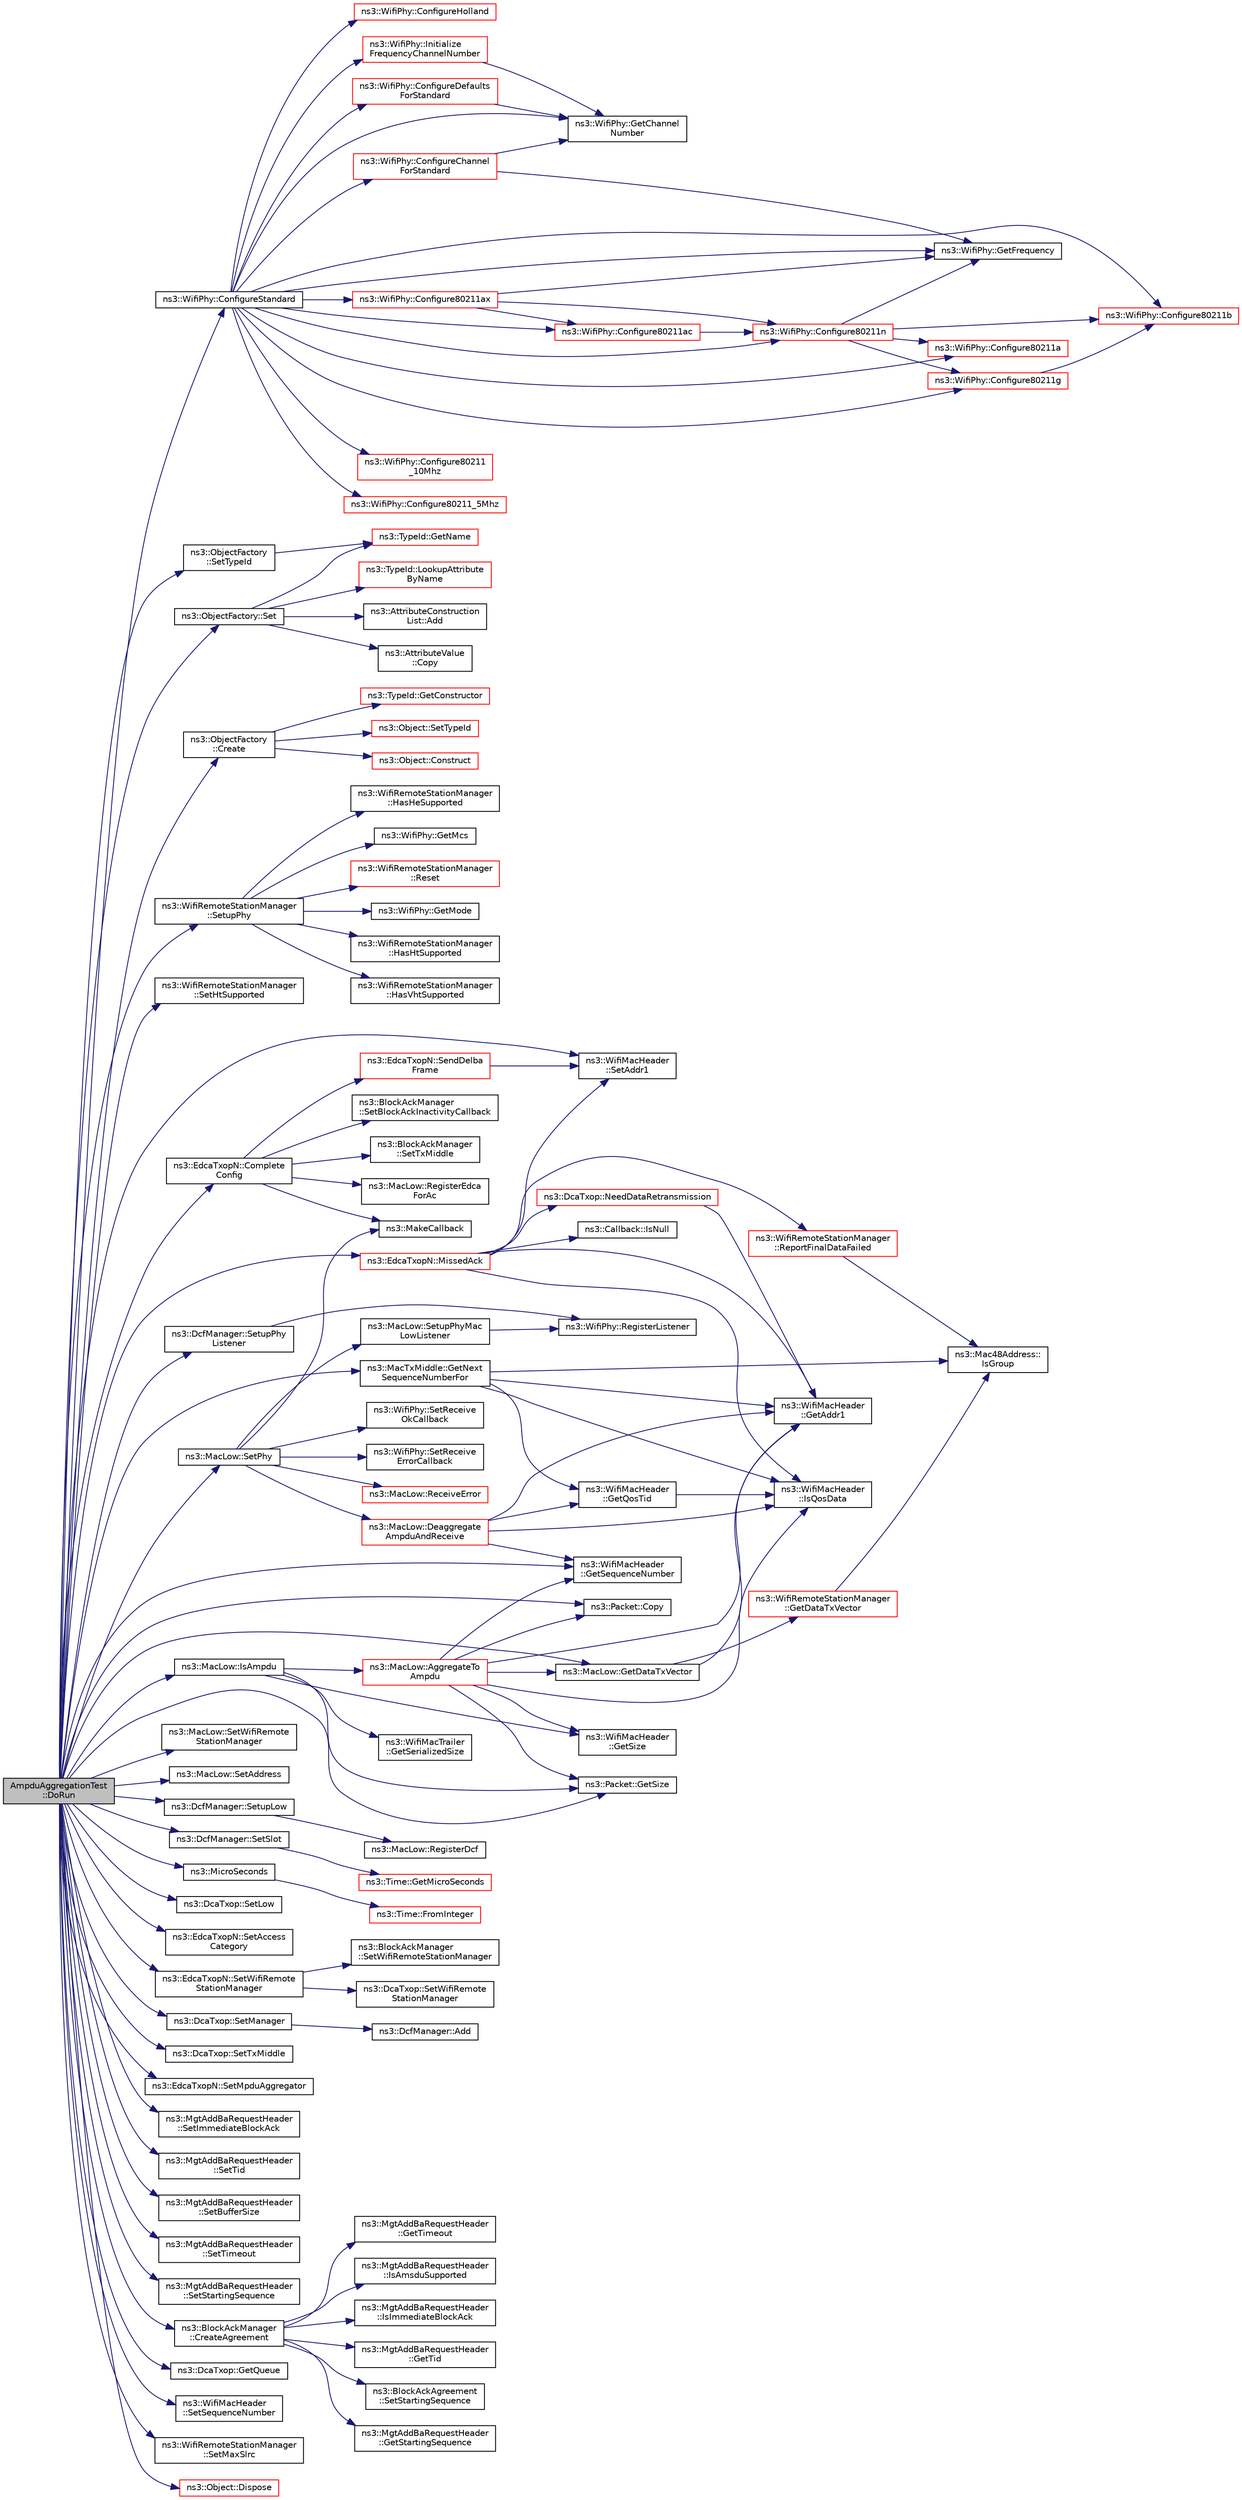 digraph "AmpduAggregationTest::DoRun"
{
  edge [fontname="Helvetica",fontsize="10",labelfontname="Helvetica",labelfontsize="10"];
  node [fontname="Helvetica",fontsize="10",shape=record];
  rankdir="LR";
  Node1 [label="AmpduAggregationTest\l::DoRun",height=0.2,width=0.4,color="black", fillcolor="grey75", style="filled", fontcolor="black"];
  Node1 -> Node2 [color="midnightblue",fontsize="10",style="solid"];
  Node2 [label="ns3::WifiPhy::ConfigureStandard",height=0.2,width=0.4,color="black", fillcolor="white", style="filled",URL="$d6/d5a/classns3_1_1WifiPhy.html#aeafbea9bd8c1ae20f85584f55d868d23"];
  Node2 -> Node3 [color="midnightblue",fontsize="10",style="solid"];
  Node3 [label="ns3::WifiPhy::Initialize\lFrequencyChannelNumber",height=0.2,width=0.4,color="red", fillcolor="white", style="filled",URL="$d6/d5a/classns3_1_1WifiPhy.html#a6f926737f6ba77c4b619734f396ed3ed",tooltip="post-construction setting of frequency and/or channel number "];
  Node3 -> Node4 [color="midnightblue",fontsize="10",style="solid"];
  Node4 [label="ns3::WifiPhy::GetChannel\lNumber",height=0.2,width=0.4,color="black", fillcolor="white", style="filled",URL="$d6/d5a/classns3_1_1WifiPhy.html#a5cf0ccf06109ace61db51c83e91b7e8d"];
  Node2 -> Node5 [color="midnightblue",fontsize="10",style="solid"];
  Node5 [label="ns3::WifiPhy::GetFrequency",height=0.2,width=0.4,color="black", fillcolor="white", style="filled",URL="$d6/d5a/classns3_1_1WifiPhy.html#ad2508d94faf22d690d6b8b4367934fd1"];
  Node2 -> Node4 [color="midnightblue",fontsize="10",style="solid"];
  Node2 -> Node6 [color="midnightblue",fontsize="10",style="solid"];
  Node6 [label="ns3::WifiPhy::ConfigureDefaults\lForStandard",height=0.2,width=0.4,color="red", fillcolor="white", style="filled",URL="$d6/d5a/classns3_1_1WifiPhy.html#ae5a54012ac4703d86299312251c41114"];
  Node6 -> Node4 [color="midnightblue",fontsize="10",style="solid"];
  Node2 -> Node7 [color="midnightblue",fontsize="10",style="solid"];
  Node7 [label="ns3::WifiPhy::ConfigureChannel\lForStandard",height=0.2,width=0.4,color="red", fillcolor="white", style="filled",URL="$d6/d5a/classns3_1_1WifiPhy.html#aed528417ac25eecc7ecf44079d162847"];
  Node7 -> Node5 [color="midnightblue",fontsize="10",style="solid"];
  Node7 -> Node4 [color="midnightblue",fontsize="10",style="solid"];
  Node2 -> Node8 [color="midnightblue",fontsize="10",style="solid"];
  Node8 [label="ns3::WifiPhy::Configure80211a",height=0.2,width=0.4,color="red", fillcolor="white", style="filled",URL="$d6/d5a/classns3_1_1WifiPhy.html#a3f4c48226fee10de85a17e6ce62af0f3"];
  Node2 -> Node9 [color="midnightblue",fontsize="10",style="solid"];
  Node9 [label="ns3::WifiPhy::Configure80211b",height=0.2,width=0.4,color="red", fillcolor="white", style="filled",URL="$d6/d5a/classns3_1_1WifiPhy.html#a6d06ede65c6956ad9c414a00587279d7"];
  Node2 -> Node10 [color="midnightblue",fontsize="10",style="solid"];
  Node10 [label="ns3::WifiPhy::Configure80211g",height=0.2,width=0.4,color="red", fillcolor="white", style="filled",URL="$d6/d5a/classns3_1_1WifiPhy.html#a71286ced86fbd1b11c4b68e053b3e8d0"];
  Node10 -> Node9 [color="midnightblue",fontsize="10",style="solid"];
  Node2 -> Node11 [color="midnightblue",fontsize="10",style="solid"];
  Node11 [label="ns3::WifiPhy::Configure80211\l_10Mhz",height=0.2,width=0.4,color="red", fillcolor="white", style="filled",URL="$d6/d5a/classns3_1_1WifiPhy.html#a42b42da70fb83cc0136c78658698c620"];
  Node2 -> Node12 [color="midnightblue",fontsize="10",style="solid"];
  Node12 [label="ns3::WifiPhy::Configure80211_5Mhz",height=0.2,width=0.4,color="red", fillcolor="white", style="filled",URL="$d6/d5a/classns3_1_1WifiPhy.html#a7f3076e93e88d1c884dde3e390fa9756"];
  Node2 -> Node13 [color="midnightblue",fontsize="10",style="solid"];
  Node13 [label="ns3::WifiPhy::ConfigureHolland",height=0.2,width=0.4,color="red", fillcolor="white", style="filled",URL="$d6/d5a/classns3_1_1WifiPhy.html#aba0f3d79d7fe9be1485a3d87a8923cdd"];
  Node2 -> Node14 [color="midnightblue",fontsize="10",style="solid"];
  Node14 [label="ns3::WifiPhy::Configure80211n",height=0.2,width=0.4,color="red", fillcolor="white", style="filled",URL="$d6/d5a/classns3_1_1WifiPhy.html#ac4cf51f397334a060632d690675446e6"];
  Node14 -> Node5 [color="midnightblue",fontsize="10",style="solid"];
  Node14 -> Node9 [color="midnightblue",fontsize="10",style="solid"];
  Node14 -> Node10 [color="midnightblue",fontsize="10",style="solid"];
  Node14 -> Node8 [color="midnightblue",fontsize="10",style="solid"];
  Node2 -> Node15 [color="midnightblue",fontsize="10",style="solid"];
  Node15 [label="ns3::WifiPhy::Configure80211ac",height=0.2,width=0.4,color="red", fillcolor="white", style="filled",URL="$d6/d5a/classns3_1_1WifiPhy.html#a9023b105175409e6dde1281cc6584cf3"];
  Node15 -> Node14 [color="midnightblue",fontsize="10",style="solid"];
  Node2 -> Node16 [color="midnightblue",fontsize="10",style="solid"];
  Node16 [label="ns3::WifiPhy::Configure80211ax",height=0.2,width=0.4,color="red", fillcolor="white", style="filled",URL="$d6/d5a/classns3_1_1WifiPhy.html#adcda370490dc230a5c737c7a83de9bcd"];
  Node16 -> Node14 [color="midnightblue",fontsize="10",style="solid"];
  Node16 -> Node5 [color="midnightblue",fontsize="10",style="solid"];
  Node16 -> Node15 [color="midnightblue",fontsize="10",style="solid"];
  Node1 -> Node17 [color="midnightblue",fontsize="10",style="solid"];
  Node17 [label="ns3::ObjectFactory\l::SetTypeId",height=0.2,width=0.4,color="black", fillcolor="white", style="filled",URL="$d5/d0d/classns3_1_1ObjectFactory.html#a77dcd099064038a1eb7a6b8251229ec3"];
  Node17 -> Node18 [color="midnightblue",fontsize="10",style="solid"];
  Node18 [label="ns3::TypeId::GetName",height=0.2,width=0.4,color="red", fillcolor="white", style="filled",URL="$d6/d11/classns3_1_1TypeId.html#aa3c41c79ae428b3cb396a9c6bb3ef314"];
  Node1 -> Node19 [color="midnightblue",fontsize="10",style="solid"];
  Node19 [label="ns3::ObjectFactory::Set",height=0.2,width=0.4,color="black", fillcolor="white", style="filled",URL="$d5/d0d/classns3_1_1ObjectFactory.html#aef5c0d5019c96bdf01cefd1ff83f4a68"];
  Node19 -> Node20 [color="midnightblue",fontsize="10",style="solid"];
  Node20 [label="ns3::TypeId::LookupAttribute\lByName",height=0.2,width=0.4,color="red", fillcolor="white", style="filled",URL="$d6/d11/classns3_1_1TypeId.html#ac0a446957d516129937e2f2285aab58b"];
  Node19 -> Node18 [color="midnightblue",fontsize="10",style="solid"];
  Node19 -> Node21 [color="midnightblue",fontsize="10",style="solid"];
  Node21 [label="ns3::AttributeConstruction\lList::Add",height=0.2,width=0.4,color="black", fillcolor="white", style="filled",URL="$d3/df3/classns3_1_1AttributeConstructionList.html#a6f418bf1a2de8828ae99278c9d3facdd"];
  Node19 -> Node22 [color="midnightblue",fontsize="10",style="solid"];
  Node22 [label="ns3::AttributeValue\l::Copy",height=0.2,width=0.4,color="black", fillcolor="white", style="filled",URL="$d4/d83/classns3_1_1AttributeValue.html#ab316311212c334f6061c0fc8b5fb2625"];
  Node1 -> Node23 [color="midnightblue",fontsize="10",style="solid"];
  Node23 [label="ns3::ObjectFactory\l::Create",height=0.2,width=0.4,color="black", fillcolor="white", style="filled",URL="$d5/d0d/classns3_1_1ObjectFactory.html#a18152e93f0a6fe184ed7300cb31e9896"];
  Node23 -> Node24 [color="midnightblue",fontsize="10",style="solid"];
  Node24 [label="ns3::TypeId::GetConstructor",height=0.2,width=0.4,color="red", fillcolor="white", style="filled",URL="$d6/d11/classns3_1_1TypeId.html#ad9b0bc71ee7593a1ff23ff8d53938e95"];
  Node23 -> Node25 [color="midnightblue",fontsize="10",style="solid"];
  Node25 [label="ns3::Object::SetTypeId",height=0.2,width=0.4,color="red", fillcolor="white", style="filled",URL="$d9/d77/classns3_1_1Object.html#a19b1ebd8ec8fe404845e665880a6c5ad"];
  Node23 -> Node26 [color="midnightblue",fontsize="10",style="solid"];
  Node26 [label="ns3::Object::Construct",height=0.2,width=0.4,color="red", fillcolor="white", style="filled",URL="$d9/d77/classns3_1_1Object.html#a636e8411dc5228771f45c9b805d348fa"];
  Node1 -> Node27 [color="midnightblue",fontsize="10",style="solid"];
  Node27 [label="ns3::WifiRemoteStationManager\l::SetupPhy",height=0.2,width=0.4,color="black", fillcolor="white", style="filled",URL="$d6/d65/classns3_1_1WifiRemoteStationManager.html#a823deffface82c9fe1daa06ce11c585b"];
  Node27 -> Node28 [color="midnightblue",fontsize="10",style="solid"];
  Node28 [label="ns3::WifiPhy::GetMode",height=0.2,width=0.4,color="black", fillcolor="white", style="filled",URL="$d6/d5a/classns3_1_1WifiPhy.html#ac35983a13a769a7fbaac43340b8cdaf2"];
  Node27 -> Node29 [color="midnightblue",fontsize="10",style="solid"];
  Node29 [label="ns3::WifiRemoteStationManager\l::HasHtSupported",height=0.2,width=0.4,color="black", fillcolor="white", style="filled",URL="$d6/d65/classns3_1_1WifiRemoteStationManager.html#ac792dc8f3c77d507d25de0b87b52608c"];
  Node27 -> Node30 [color="midnightblue",fontsize="10",style="solid"];
  Node30 [label="ns3::WifiRemoteStationManager\l::HasVhtSupported",height=0.2,width=0.4,color="black", fillcolor="white", style="filled",URL="$d6/d65/classns3_1_1WifiRemoteStationManager.html#afae2836c7785854272d73bf33e58c95a"];
  Node27 -> Node31 [color="midnightblue",fontsize="10",style="solid"];
  Node31 [label="ns3::WifiRemoteStationManager\l::HasHeSupported",height=0.2,width=0.4,color="black", fillcolor="white", style="filled",URL="$d6/d65/classns3_1_1WifiRemoteStationManager.html#a5c442e5a306eab9a69b7cd2dcead57dc"];
  Node27 -> Node32 [color="midnightblue",fontsize="10",style="solid"];
  Node32 [label="ns3::WifiPhy::GetMcs",height=0.2,width=0.4,color="black", fillcolor="white", style="filled",URL="$d6/d5a/classns3_1_1WifiPhy.html#a6a8740a6fbb7ff618c80e0a0867467fd"];
  Node27 -> Node33 [color="midnightblue",fontsize="10",style="solid"];
  Node33 [label="ns3::WifiRemoteStationManager\l::Reset",height=0.2,width=0.4,color="red", fillcolor="white", style="filled",URL="$d6/d65/classns3_1_1WifiRemoteStationManager.html#aced390304611226a99f37dcfefd45f33"];
  Node1 -> Node34 [color="midnightblue",fontsize="10",style="solid"];
  Node34 [label="ns3::WifiRemoteStationManager\l::SetHtSupported",height=0.2,width=0.4,color="black", fillcolor="white", style="filled",URL="$d6/d65/classns3_1_1WifiRemoteStationManager.html#a9078e641b9b16f237974d07d37d88af9"];
  Node1 -> Node35 [color="midnightblue",fontsize="10",style="solid"];
  Node35 [label="ns3::MacLow::SetPhy",height=0.2,width=0.4,color="black", fillcolor="white", style="filled",URL="$d3/da6/classns3_1_1MacLow.html#a1f2c6e12277422c081fa92f8edfe66e8"];
  Node35 -> Node36 [color="midnightblue",fontsize="10",style="solid"];
  Node36 [label="ns3::WifiPhy::SetReceive\lOkCallback",height=0.2,width=0.4,color="black", fillcolor="white", style="filled",URL="$d6/d5a/classns3_1_1WifiPhy.html#adc3aa3a59f36e5c84f8d759bb15a5bf0"];
  Node35 -> Node37 [color="midnightblue",fontsize="10",style="solid"];
  Node37 [label="ns3::MakeCallback",height=0.2,width=0.4,color="black", fillcolor="white", style="filled",URL="$dd/de0/group__makecallbackmemptr.html#ga9376283685aa99d204048d6a4b7610a4"];
  Node35 -> Node38 [color="midnightblue",fontsize="10",style="solid"];
  Node38 [label="ns3::MacLow::Deaggregate\lAmpduAndReceive",height=0.2,width=0.4,color="red", fillcolor="white", style="filled",URL="$d3/da6/classns3_1_1MacLow.html#a7380c5a3adcd88beda938bfa8447d7c5"];
  Node38 -> Node39 [color="midnightblue",fontsize="10",style="solid"];
  Node39 [label="ns3::WifiMacHeader\l::GetAddr1",height=0.2,width=0.4,color="black", fillcolor="white", style="filled",URL="$d2/d9b/classns3_1_1WifiMacHeader.html#a5ddcfd82e7c5a17ffea5be9246544530"];
  Node38 -> Node40 [color="midnightblue",fontsize="10",style="solid"];
  Node40 [label="ns3::WifiMacHeader\l::GetQosTid",height=0.2,width=0.4,color="black", fillcolor="white", style="filled",URL="$d2/d9b/classns3_1_1WifiMacHeader.html#a2b3faf14ac0d16a29729a2336afd7662"];
  Node40 -> Node41 [color="midnightblue",fontsize="10",style="solid"];
  Node41 [label="ns3::WifiMacHeader\l::IsQosData",height=0.2,width=0.4,color="black", fillcolor="white", style="filled",URL="$d2/d9b/classns3_1_1WifiMacHeader.html#a922e8c2b26023f2627ea19d9c4f4738b"];
  Node38 -> Node41 [color="midnightblue",fontsize="10",style="solid"];
  Node38 -> Node42 [color="midnightblue",fontsize="10",style="solid"];
  Node42 [label="ns3::WifiMacHeader\l::GetSequenceNumber",height=0.2,width=0.4,color="black", fillcolor="white", style="filled",URL="$d2/d9b/classns3_1_1WifiMacHeader.html#aa202a29c2d6aebe9b3d589e58cbd17bb"];
  Node35 -> Node43 [color="midnightblue",fontsize="10",style="solid"];
  Node43 [label="ns3::WifiPhy::SetReceive\lErrorCallback",height=0.2,width=0.4,color="black", fillcolor="white", style="filled",URL="$d6/d5a/classns3_1_1WifiPhy.html#a50d71b88c866ecfc18cd4006f1a9d2ae"];
  Node35 -> Node44 [color="midnightblue",fontsize="10",style="solid"];
  Node44 [label="ns3::MacLow::ReceiveError",height=0.2,width=0.4,color="red", fillcolor="white", style="filled",URL="$d3/da6/classns3_1_1MacLow.html#a657ff8ed7c720eaaa77ee77a674b6289"];
  Node35 -> Node45 [color="midnightblue",fontsize="10",style="solid"];
  Node45 [label="ns3::MacLow::SetupPhyMac\lLowListener",height=0.2,width=0.4,color="black", fillcolor="white", style="filled",URL="$d3/da6/classns3_1_1MacLow.html#afc8981535d8f7e161bf58d4d86b7f15f"];
  Node45 -> Node46 [color="midnightblue",fontsize="10",style="solid"];
  Node46 [label="ns3::WifiPhy::RegisterListener",height=0.2,width=0.4,color="black", fillcolor="white", style="filled",URL="$d6/d5a/classns3_1_1WifiPhy.html#accee79baeb6d9dbf80cf5711d81fc035"];
  Node1 -> Node47 [color="midnightblue",fontsize="10",style="solid"];
  Node47 [label="ns3::MacLow::SetWifiRemote\lStationManager",height=0.2,width=0.4,color="black", fillcolor="white", style="filled",URL="$d3/da6/classns3_1_1MacLow.html#a8151fd0fa31a7034f86aa65b3e4973fa"];
  Node1 -> Node48 [color="midnightblue",fontsize="10",style="solid"];
  Node48 [label="ns3::MacLow::SetAddress",height=0.2,width=0.4,color="black", fillcolor="white", style="filled",URL="$d3/da6/classns3_1_1MacLow.html#a399290b378df4e041b9c4f7cc7b9b465"];
  Node1 -> Node49 [color="midnightblue",fontsize="10",style="solid"];
  Node49 [label="ns3::DcfManager::SetupLow",height=0.2,width=0.4,color="black", fillcolor="white", style="filled",URL="$de/d60/classns3_1_1DcfManager.html#af744fc49f79b89475ae47004962bc989"];
  Node49 -> Node50 [color="midnightblue",fontsize="10",style="solid"];
  Node50 [label="ns3::MacLow::RegisterDcf",height=0.2,width=0.4,color="black", fillcolor="white", style="filled",URL="$d3/da6/classns3_1_1MacLow.html#af68ad85663b5dac711213b900bc0bdb2"];
  Node1 -> Node51 [color="midnightblue",fontsize="10",style="solid"];
  Node51 [label="ns3::DcfManager::SetupPhy\lListener",height=0.2,width=0.4,color="black", fillcolor="white", style="filled",URL="$de/d60/classns3_1_1DcfManager.html#aba35d453c3c37ce143a8a728be5034c9"];
  Node51 -> Node46 [color="midnightblue",fontsize="10",style="solid"];
  Node1 -> Node52 [color="midnightblue",fontsize="10",style="solid"];
  Node52 [label="ns3::DcfManager::SetSlot",height=0.2,width=0.4,color="black", fillcolor="white", style="filled",URL="$de/d60/classns3_1_1DcfManager.html#a9e0041c0547840e3c0eab18420b27af1"];
  Node52 -> Node53 [color="midnightblue",fontsize="10",style="solid"];
  Node53 [label="ns3::Time::GetMicroSeconds",height=0.2,width=0.4,color="red", fillcolor="white", style="filled",URL="$dc/d04/classns3_1_1Time.html#a2542b9273c336da11fcaf54e8bc6e4c8"];
  Node1 -> Node54 [color="midnightblue",fontsize="10",style="solid"];
  Node54 [label="ns3::MicroSeconds",height=0.2,width=0.4,color="black", fillcolor="white", style="filled",URL="$d1/dec/group__timecivil.html#ga17465a639c8d1464e76538afdd78a9f0"];
  Node54 -> Node55 [color="midnightblue",fontsize="10",style="solid"];
  Node55 [label="ns3::Time::FromInteger",height=0.2,width=0.4,color="red", fillcolor="white", style="filled",URL="$dc/d04/classns3_1_1Time.html#a3e742c67b2764e75ff95f9b754d43fe9"];
  Node1 -> Node56 [color="midnightblue",fontsize="10",style="solid"];
  Node56 [label="ns3::DcaTxop::SetLow",height=0.2,width=0.4,color="black", fillcolor="white", style="filled",URL="$d3/d74/classns3_1_1DcaTxop.html#a297ac12852a5e6854e4068b2767f767d"];
  Node1 -> Node57 [color="midnightblue",fontsize="10",style="solid"];
  Node57 [label="ns3::EdcaTxopN::SetAccess\lCategory",height=0.2,width=0.4,color="black", fillcolor="white", style="filled",URL="$dc/db8/classns3_1_1EdcaTxopN.html#ae7203b449d7865a1730fdc7006090b83"];
  Node1 -> Node58 [color="midnightblue",fontsize="10",style="solid"];
  Node58 [label="ns3::EdcaTxopN::SetWifiRemote\lStationManager",height=0.2,width=0.4,color="black", fillcolor="white", style="filled",URL="$dc/db8/classns3_1_1EdcaTxopN.html#a970b9c67fab2744466283724064cc6fa"];
  Node58 -> Node59 [color="midnightblue",fontsize="10",style="solid"];
  Node59 [label="ns3::DcaTxop::SetWifiRemote\lStationManager",height=0.2,width=0.4,color="black", fillcolor="white", style="filled",URL="$d3/d74/classns3_1_1DcaTxop.html#a697ca989666ad76b1886f2b20e39b7a4"];
  Node58 -> Node60 [color="midnightblue",fontsize="10",style="solid"];
  Node60 [label="ns3::BlockAckManager\l::SetWifiRemoteStationManager",height=0.2,width=0.4,color="black", fillcolor="white", style="filled",URL="$d5/dec/classns3_1_1BlockAckManager.html#a7f1b2bae83d50eb0999ed609075571a8"];
  Node1 -> Node61 [color="midnightblue",fontsize="10",style="solid"];
  Node61 [label="ns3::DcaTxop::SetManager",height=0.2,width=0.4,color="black", fillcolor="white", style="filled",URL="$d3/d74/classns3_1_1DcaTxop.html#ae13ebd282b7d27b43722becc5789be65"];
  Node61 -> Node62 [color="midnightblue",fontsize="10",style="solid"];
  Node62 [label="ns3::DcfManager::Add",height=0.2,width=0.4,color="black", fillcolor="white", style="filled",URL="$de/d60/classns3_1_1DcfManager.html#a0b27b5152f4394f743555d4693fd7fef"];
  Node1 -> Node63 [color="midnightblue",fontsize="10",style="solid"];
  Node63 [label="ns3::DcaTxop::SetTxMiddle",height=0.2,width=0.4,color="black", fillcolor="white", style="filled",URL="$d3/d74/classns3_1_1DcaTxop.html#a45964693593c510b735b4ec190157b9a"];
  Node1 -> Node64 [color="midnightblue",fontsize="10",style="solid"];
  Node64 [label="ns3::EdcaTxopN::Complete\lConfig",height=0.2,width=0.4,color="black", fillcolor="white", style="filled",URL="$dc/db8/classns3_1_1EdcaTxopN.html#aeca53fddb95468e9e56ee452adf8b263"];
  Node64 -> Node65 [color="midnightblue",fontsize="10",style="solid"];
  Node65 [label="ns3::BlockAckManager\l::SetTxMiddle",height=0.2,width=0.4,color="black", fillcolor="white", style="filled",URL="$d5/dec/classns3_1_1BlockAckManager.html#a76ee2237b1d65a04f96806fa25d30d24"];
  Node64 -> Node66 [color="midnightblue",fontsize="10",style="solid"];
  Node66 [label="ns3::MacLow::RegisterEdca\lForAc",height=0.2,width=0.4,color="black", fillcolor="white", style="filled",URL="$d3/da6/classns3_1_1MacLow.html#ad991474873a0ddb28e8a61a1b766958f"];
  Node64 -> Node67 [color="midnightblue",fontsize="10",style="solid"];
  Node67 [label="ns3::BlockAckManager\l::SetBlockAckInactivityCallback",height=0.2,width=0.4,color="black", fillcolor="white", style="filled",URL="$d5/dec/classns3_1_1BlockAckManager.html#aba54a7f80dad49b371ebdc5ffe11d651"];
  Node64 -> Node37 [color="midnightblue",fontsize="10",style="solid"];
  Node64 -> Node68 [color="midnightblue",fontsize="10",style="solid"];
  Node68 [label="ns3::EdcaTxopN::SendDelba\lFrame",height=0.2,width=0.4,color="red", fillcolor="white", style="filled",URL="$dc/db8/classns3_1_1EdcaTxopN.html#a3a14d846328f0d5447f44d7c2f3c607e"];
  Node68 -> Node69 [color="midnightblue",fontsize="10",style="solid"];
  Node69 [label="ns3::WifiMacHeader\l::SetAddr1",height=0.2,width=0.4,color="black", fillcolor="white", style="filled",URL="$d2/d9b/classns3_1_1WifiMacHeader.html#a6478a02b80d5c01657714c5c7a0ae1cb"];
  Node1 -> Node70 [color="midnightblue",fontsize="10",style="solid"];
  Node70 [label="ns3::EdcaTxopN::SetMpduAggregator",height=0.2,width=0.4,color="black", fillcolor="white", style="filled",URL="$dc/db8/classns3_1_1EdcaTxopN.html#a7e7515c14b633de6c10087f02864b793"];
  Node1 -> Node69 [color="midnightblue",fontsize="10",style="solid"];
  Node1 -> Node71 [color="midnightblue",fontsize="10",style="solid"];
  Node71 [label="ns3::MacTxMiddle::GetNext\lSequenceNumberFor",height=0.2,width=0.4,color="black", fillcolor="white", style="filled",URL="$dd/daa/classns3_1_1MacTxMiddle.html#a791d277bf45e2b45b57b2fdb9417cc25"];
  Node71 -> Node41 [color="midnightblue",fontsize="10",style="solid"];
  Node71 -> Node39 [color="midnightblue",fontsize="10",style="solid"];
  Node71 -> Node72 [color="midnightblue",fontsize="10",style="solid"];
  Node72 [label="ns3::Mac48Address::\lIsGroup",height=0.2,width=0.4,color="black", fillcolor="white", style="filled",URL="$db/dee/classns3_1_1Mac48Address.html#ae191b13b8ecd9d138c2301483ab826e8"];
  Node71 -> Node40 [color="midnightblue",fontsize="10",style="solid"];
  Node1 -> Node73 [color="midnightblue",fontsize="10",style="solid"];
  Node73 [label="ns3::MgtAddBaRequestHeader\l::SetImmediateBlockAck",height=0.2,width=0.4,color="black", fillcolor="white", style="filled",URL="$d6/d2d/classns3_1_1MgtAddBaRequestHeader.html#a6c500c2af17b44cead2c9449ed35bc5f"];
  Node1 -> Node74 [color="midnightblue",fontsize="10",style="solid"];
  Node74 [label="ns3::MgtAddBaRequestHeader\l::SetTid",height=0.2,width=0.4,color="black", fillcolor="white", style="filled",URL="$d6/d2d/classns3_1_1MgtAddBaRequestHeader.html#af21456709bd3e8a7574eda1627115eb9"];
  Node1 -> Node75 [color="midnightblue",fontsize="10",style="solid"];
  Node75 [label="ns3::MgtAddBaRequestHeader\l::SetBufferSize",height=0.2,width=0.4,color="black", fillcolor="white", style="filled",URL="$d6/d2d/classns3_1_1MgtAddBaRequestHeader.html#a480af17ddad3bf04f0adee28bccd2ef5"];
  Node1 -> Node76 [color="midnightblue",fontsize="10",style="solid"];
  Node76 [label="ns3::MgtAddBaRequestHeader\l::SetTimeout",height=0.2,width=0.4,color="black", fillcolor="white", style="filled",URL="$d6/d2d/classns3_1_1MgtAddBaRequestHeader.html#aeb99891a5d0299f49a027a346173f9b3"];
  Node1 -> Node77 [color="midnightblue",fontsize="10",style="solid"];
  Node77 [label="ns3::MgtAddBaRequestHeader\l::SetStartingSequence",height=0.2,width=0.4,color="black", fillcolor="white", style="filled",URL="$d6/d2d/classns3_1_1MgtAddBaRequestHeader.html#af88f102a8becfc3e0202c4dfb969a05f"];
  Node1 -> Node78 [color="midnightblue",fontsize="10",style="solid"];
  Node78 [label="ns3::BlockAckManager\l::CreateAgreement",height=0.2,width=0.4,color="black", fillcolor="white", style="filled",URL="$d5/dec/classns3_1_1BlockAckManager.html#a44483ff8e6011faf1190dc0f178e66b7"];
  Node78 -> Node79 [color="midnightblue",fontsize="10",style="solid"];
  Node79 [label="ns3::MgtAddBaRequestHeader\l::GetTid",height=0.2,width=0.4,color="black", fillcolor="white", style="filled",URL="$d6/d2d/classns3_1_1MgtAddBaRequestHeader.html#ab4d890cd3fd2cd11b15da17c8b35bf69"];
  Node78 -> Node80 [color="midnightblue",fontsize="10",style="solid"];
  Node80 [label="ns3::BlockAckAgreement\l::SetStartingSequence",height=0.2,width=0.4,color="black", fillcolor="white", style="filled",URL="$d8/d42/classns3_1_1BlockAckAgreement.html#a2845733071e12a0f049bb7a90e174d61"];
  Node78 -> Node81 [color="midnightblue",fontsize="10",style="solid"];
  Node81 [label="ns3::MgtAddBaRequestHeader\l::GetStartingSequence",height=0.2,width=0.4,color="black", fillcolor="white", style="filled",URL="$d6/d2d/classns3_1_1MgtAddBaRequestHeader.html#a66a5f1001da0f938b342b81b1330eb15"];
  Node78 -> Node82 [color="midnightblue",fontsize="10",style="solid"];
  Node82 [label="ns3::MgtAddBaRequestHeader\l::GetTimeout",height=0.2,width=0.4,color="black", fillcolor="white", style="filled",URL="$d6/d2d/classns3_1_1MgtAddBaRequestHeader.html#a108b536808a305fd95d2452828200a02"];
  Node78 -> Node83 [color="midnightblue",fontsize="10",style="solid"];
  Node83 [label="ns3::MgtAddBaRequestHeader\l::IsAmsduSupported",height=0.2,width=0.4,color="black", fillcolor="white", style="filled",URL="$d6/d2d/classns3_1_1MgtAddBaRequestHeader.html#abbb0f7e7dc240a98806c55d9c72abc0c"];
  Node78 -> Node84 [color="midnightblue",fontsize="10",style="solid"];
  Node84 [label="ns3::MgtAddBaRequestHeader\l::IsImmediateBlockAck",height=0.2,width=0.4,color="black", fillcolor="white", style="filled",URL="$d6/d2d/classns3_1_1MgtAddBaRequestHeader.html#ae4b878b7857cd210218d1bca50e69185"];
  Node1 -> Node85 [color="midnightblue",fontsize="10",style="solid"];
  Node85 [label="ns3::Packet::Copy",height=0.2,width=0.4,color="black", fillcolor="white", style="filled",URL="$dd/d7a/classns3_1_1Packet.html#a5d5c70802a5f77fc5f0001e0cfc1898b",tooltip="performs a COW copy of the packet. "];
  Node1 -> Node86 [color="midnightblue",fontsize="10",style="solid"];
  Node86 [label="ns3::MacLow::GetDataTxVector",height=0.2,width=0.4,color="black", fillcolor="white", style="filled",URL="$d3/da6/classns3_1_1MacLow.html#a04bad04eade9ff1de0940b01c5bcf514"];
  Node86 -> Node39 [color="midnightblue",fontsize="10",style="solid"];
  Node86 -> Node87 [color="midnightblue",fontsize="10",style="solid"];
  Node87 [label="ns3::WifiRemoteStationManager\l::GetDataTxVector",height=0.2,width=0.4,color="red", fillcolor="white", style="filled",URL="$d6/d65/classns3_1_1WifiRemoteStationManager.html#ad81efbe48611977c8cea482721fd823b"];
  Node87 -> Node72 [color="midnightblue",fontsize="10",style="solid"];
  Node1 -> Node88 [color="midnightblue",fontsize="10",style="solid"];
  Node88 [label="ns3::MacLow::IsAmpdu",height=0.2,width=0.4,color="black", fillcolor="white", style="filled",URL="$d3/da6/classns3_1_1MacLow.html#a228f675a7db0df0e39edb611167861cc"];
  Node88 -> Node89 [color="midnightblue",fontsize="10",style="solid"];
  Node89 [label="ns3::WifiMacHeader\l::GetSize",height=0.2,width=0.4,color="black", fillcolor="white", style="filled",URL="$d2/d9b/classns3_1_1WifiMacHeader.html#ac9bc562c4b257b464c96cfdf7d7becdf"];
  Node88 -> Node90 [color="midnightblue",fontsize="10",style="solid"];
  Node90 [label="ns3::WifiMacTrailer\l::GetSerializedSize",height=0.2,width=0.4,color="black", fillcolor="white", style="filled",URL="$d0/d6e/classns3_1_1WifiMacTrailer.html#a1f2a6bccf9812442fbaf7a533f41887b"];
  Node88 -> Node91 [color="midnightblue",fontsize="10",style="solid"];
  Node91 [label="ns3::MacLow::AggregateTo\lAmpdu",height=0.2,width=0.4,color="red", fillcolor="white", style="filled",URL="$d3/da6/classns3_1_1MacLow.html#a10d347ccf6a1e3868ee1470767ed38a6"];
  Node91 -> Node41 [color="midnightblue",fontsize="10",style="solid"];
  Node91 -> Node39 [color="midnightblue",fontsize="10",style="solid"];
  Node91 -> Node85 [color="midnightblue",fontsize="10",style="solid"];
  Node91 -> Node92 [color="midnightblue",fontsize="10",style="solid"];
  Node92 [label="ns3::Packet::GetSize",height=0.2,width=0.4,color="black", fillcolor="white", style="filled",URL="$dd/d7a/classns3_1_1Packet.html#a462855c9929954d4301a4edfe55f4f1c",tooltip="Returns the the size in bytes of the packet (including the zero-filled initial payload). "];
  Node91 -> Node89 [color="midnightblue",fontsize="10",style="solid"];
  Node91 -> Node86 [color="midnightblue",fontsize="10",style="solid"];
  Node91 -> Node42 [color="midnightblue",fontsize="10",style="solid"];
  Node88 -> Node92 [color="midnightblue",fontsize="10",style="solid"];
  Node1 -> Node93 [color="midnightblue",fontsize="10",style="solid"];
  Node93 [label="ns3::DcaTxop::GetQueue",height=0.2,width=0.4,color="black", fillcolor="white", style="filled",URL="$d3/d74/classns3_1_1DcaTxop.html#a6c89d0aeccbc5e8724d404bc45f796d7"];
  Node1 -> Node92 [color="midnightblue",fontsize="10",style="solid"];
  Node1 -> Node42 [color="midnightblue",fontsize="10",style="solid"];
  Node1 -> Node94 [color="midnightblue",fontsize="10",style="solid"];
  Node94 [label="ns3::WifiMacHeader\l::SetSequenceNumber",height=0.2,width=0.4,color="black", fillcolor="white", style="filled",URL="$d2/d9b/classns3_1_1WifiMacHeader.html#a51634924960a25606596916eabdcc12e"];
  Node1 -> Node95 [color="midnightblue",fontsize="10",style="solid"];
  Node95 [label="ns3::WifiRemoteStationManager\l::SetMaxSlrc",height=0.2,width=0.4,color="black", fillcolor="white", style="filled",URL="$d6/d65/classns3_1_1WifiRemoteStationManager.html#af9bf74dff1a083929967fd324d17c4c0"];
  Node1 -> Node96 [color="midnightblue",fontsize="10",style="solid"];
  Node96 [label="ns3::EdcaTxopN::MissedAck",height=0.2,width=0.4,color="red", fillcolor="white", style="filled",URL="$dc/db8/classns3_1_1EdcaTxopN.html#ad16ece50ac2937e5cdfeae010d4b5c88"];
  Node96 -> Node97 [color="midnightblue",fontsize="10",style="solid"];
  Node97 [label="ns3::DcaTxop::NeedDataRetransmission",height=0.2,width=0.4,color="red", fillcolor="white", style="filled",URL="$d3/d74/classns3_1_1DcaTxop.html#abc2385deb3c362e0c2db7e7131032a0a"];
  Node97 -> Node39 [color="midnightblue",fontsize="10",style="solid"];
  Node96 -> Node98 [color="midnightblue",fontsize="10",style="solid"];
  Node98 [label="ns3::WifiRemoteStationManager\l::ReportFinalDataFailed",height=0.2,width=0.4,color="red", fillcolor="white", style="filled",URL="$d6/d65/classns3_1_1WifiRemoteStationManager.html#a816830f6f7c76615b6f0066f3c5809bd"];
  Node98 -> Node72 [color="midnightblue",fontsize="10",style="solid"];
  Node96 -> Node39 [color="midnightblue",fontsize="10",style="solid"];
  Node96 -> Node99 [color="midnightblue",fontsize="10",style="solid"];
  Node99 [label="ns3::Callback::IsNull",height=0.2,width=0.4,color="black", fillcolor="white", style="filled",URL="$d1/d48/classns3_1_1Callback.html#aa8e27826badbf37f84763f36f70d9b54"];
  Node96 -> Node41 [color="midnightblue",fontsize="10",style="solid"];
  Node96 -> Node69 [color="midnightblue",fontsize="10",style="solid"];
  Node1 -> Node100 [color="midnightblue",fontsize="10",style="solid"];
  Node100 [label="ns3::Object::Dispose",height=0.2,width=0.4,color="red", fillcolor="white", style="filled",URL="$d9/d77/classns3_1_1Object.html#aa90ae598863f6c251cdab3c3722afdaf"];
}
